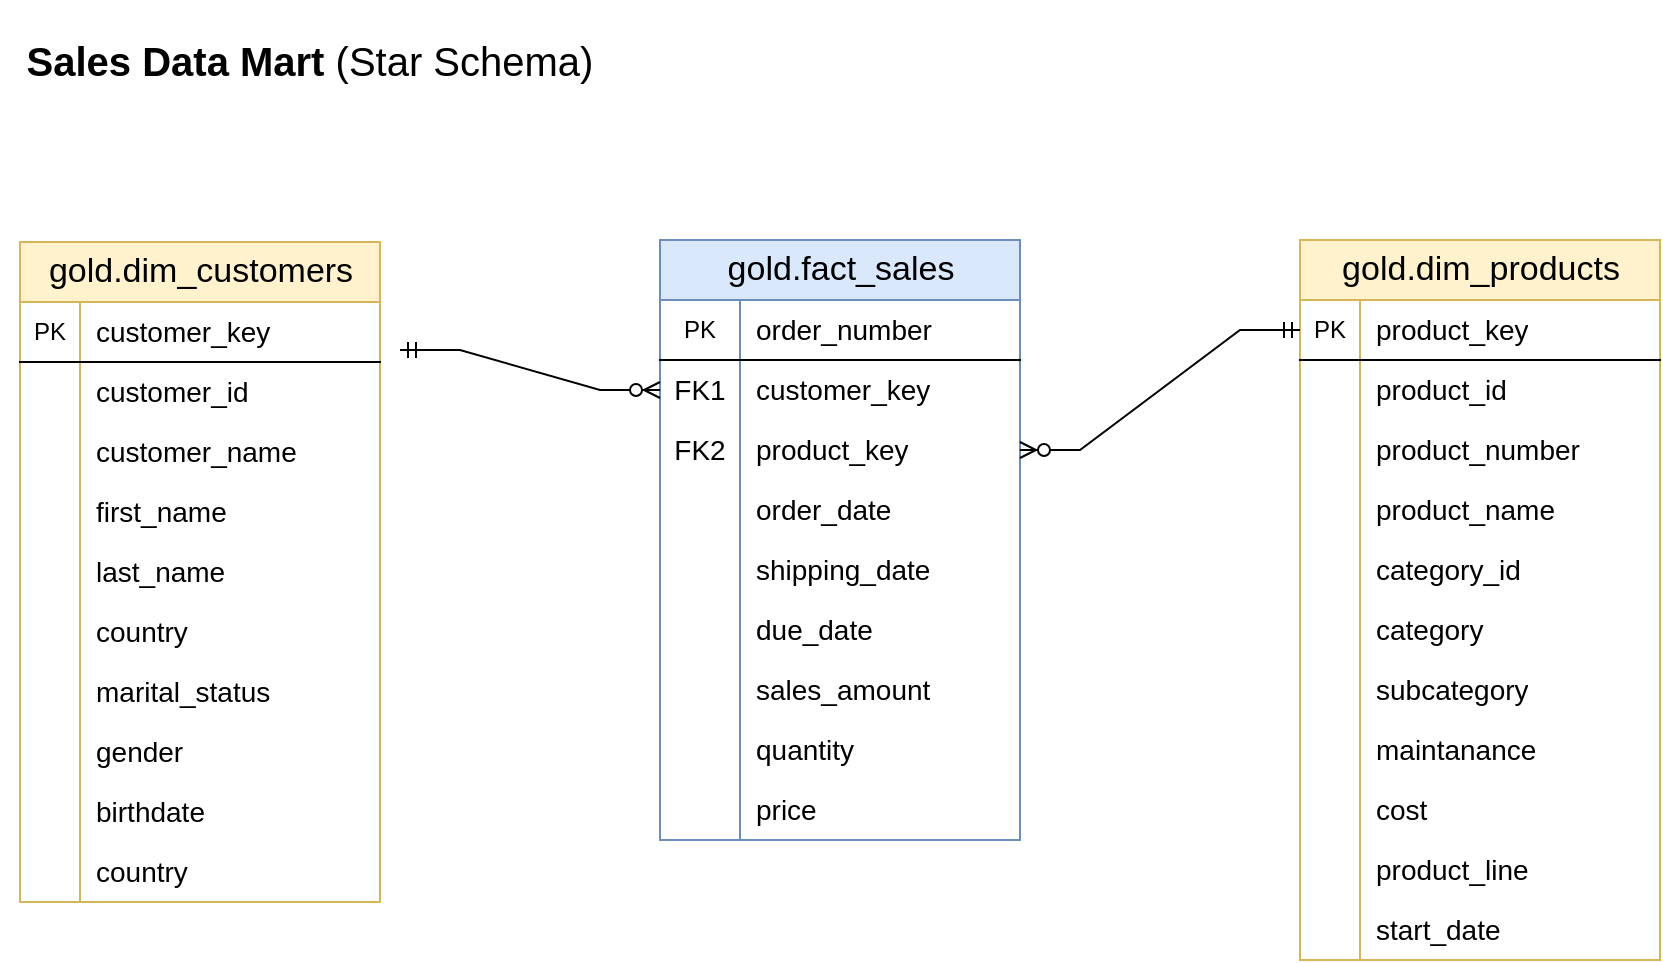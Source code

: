 <mxfile version="26.2.15">
  <diagram name="Page-1" id="3QvGv22eOXYawUnPkPei">
    <mxGraphModel dx="1042" dy="660" grid="1" gridSize="10" guides="1" tooltips="1" connect="1" arrows="1" fold="1" page="1" pageScale="1" pageWidth="1100" pageHeight="850" math="0" shadow="0">
      <root>
        <mxCell id="0" />
        <mxCell id="1" parent="0" />
        <mxCell id="lD8kU8AOS9wx_9Mqj-gO-1" value="gold.dim_customers" style="shape=table;startSize=30;container=1;collapsible=1;childLayout=tableLayout;fixedRows=1;rowLines=0;fontStyle=0;align=center;resizeLast=1;html=1;fontSize=17;fillColor=#fff2cc;strokeColor=#d6b656;" vertex="1" parent="1">
          <mxGeometry x="80" y="161" width="180" height="330" as="geometry">
            <mxRectangle x="440" y="270" width="70" height="30" as="alternateBounds" />
          </mxGeometry>
        </mxCell>
        <mxCell id="lD8kU8AOS9wx_9Mqj-gO-2" value="" style="shape=tableRow;horizontal=0;startSize=0;swimlaneHead=0;swimlaneBody=0;fillColor=none;collapsible=0;dropTarget=0;points=[[0,0.5],[1,0.5]];portConstraint=eastwest;top=0;left=0;right=0;bottom=1;fontStyle=0" vertex="1" parent="lD8kU8AOS9wx_9Mqj-gO-1">
          <mxGeometry y="30" width="180" height="30" as="geometry" />
        </mxCell>
        <mxCell id="lD8kU8AOS9wx_9Mqj-gO-3" value="PK" style="shape=partialRectangle;connectable=0;fillColor=none;top=0;left=0;bottom=0;right=0;fontStyle=0;overflow=hidden;whiteSpace=wrap;html=1;" vertex="1" parent="lD8kU8AOS9wx_9Mqj-gO-2">
          <mxGeometry width="30" height="30" as="geometry">
            <mxRectangle width="30" height="30" as="alternateBounds" />
          </mxGeometry>
        </mxCell>
        <mxCell id="lD8kU8AOS9wx_9Mqj-gO-4" value="&lt;font style=&quot;font-size: 14px;&quot;&gt;customer_key&lt;/font&gt;" style="shape=partialRectangle;connectable=0;fillColor=none;top=0;left=0;bottom=0;right=0;align=left;spacingLeft=6;fontStyle=0;overflow=hidden;whiteSpace=wrap;html=1;" vertex="1" parent="lD8kU8AOS9wx_9Mqj-gO-2">
          <mxGeometry x="30" width="150" height="30" as="geometry">
            <mxRectangle width="150" height="30" as="alternateBounds" />
          </mxGeometry>
        </mxCell>
        <mxCell id="lD8kU8AOS9wx_9Mqj-gO-5" value="" style="shape=tableRow;horizontal=0;startSize=0;swimlaneHead=0;swimlaneBody=0;fillColor=none;collapsible=0;dropTarget=0;points=[[0,0.5],[1,0.5]];portConstraint=eastwest;top=0;left=0;right=0;bottom=0;fontSize=14;fontStyle=0" vertex="1" parent="lD8kU8AOS9wx_9Mqj-gO-1">
          <mxGeometry y="60" width="180" height="30" as="geometry" />
        </mxCell>
        <mxCell id="lD8kU8AOS9wx_9Mqj-gO-6" value="" style="shape=partialRectangle;connectable=0;fillColor=none;top=0;left=0;bottom=0;right=0;editable=1;overflow=hidden;whiteSpace=wrap;html=1;fontSize=14;fontStyle=0" vertex="1" parent="lD8kU8AOS9wx_9Mqj-gO-5">
          <mxGeometry width="30" height="30" as="geometry">
            <mxRectangle width="30" height="30" as="alternateBounds" />
          </mxGeometry>
        </mxCell>
        <mxCell id="lD8kU8AOS9wx_9Mqj-gO-7" value="customer_id" style="shape=partialRectangle;connectable=0;fillColor=none;top=0;left=0;bottom=0;right=0;align=left;spacingLeft=6;overflow=hidden;whiteSpace=wrap;html=1;fontSize=14;fontStyle=0" vertex="1" parent="lD8kU8AOS9wx_9Mqj-gO-5">
          <mxGeometry x="30" width="150" height="30" as="geometry">
            <mxRectangle width="150" height="30" as="alternateBounds" />
          </mxGeometry>
        </mxCell>
        <mxCell id="lD8kU8AOS9wx_9Mqj-gO-8" value="" style="shape=tableRow;horizontal=0;startSize=0;swimlaneHead=0;swimlaneBody=0;fillColor=none;collapsible=0;dropTarget=0;points=[[0,0.5],[1,0.5]];portConstraint=eastwest;top=0;left=0;right=0;bottom=0;fontSize=14;fontStyle=0" vertex="1" parent="lD8kU8AOS9wx_9Mqj-gO-1">
          <mxGeometry y="90" width="180" height="30" as="geometry" />
        </mxCell>
        <mxCell id="lD8kU8AOS9wx_9Mqj-gO-9" value="" style="shape=partialRectangle;connectable=0;fillColor=none;top=0;left=0;bottom=0;right=0;editable=1;overflow=hidden;whiteSpace=wrap;html=1;fontSize=14;fontStyle=0" vertex="1" parent="lD8kU8AOS9wx_9Mqj-gO-8">
          <mxGeometry width="30" height="30" as="geometry">
            <mxRectangle width="30" height="30" as="alternateBounds" />
          </mxGeometry>
        </mxCell>
        <mxCell id="lD8kU8AOS9wx_9Mqj-gO-10" value="customer_name" style="shape=partialRectangle;connectable=0;fillColor=none;top=0;left=0;bottom=0;right=0;align=left;spacingLeft=6;overflow=hidden;whiteSpace=wrap;html=1;fontSize=14;fontStyle=0" vertex="1" parent="lD8kU8AOS9wx_9Mqj-gO-8">
          <mxGeometry x="30" width="150" height="30" as="geometry">
            <mxRectangle width="150" height="30" as="alternateBounds" />
          </mxGeometry>
        </mxCell>
        <mxCell id="lD8kU8AOS9wx_9Mqj-gO-11" value="" style="shape=tableRow;horizontal=0;startSize=0;swimlaneHead=0;swimlaneBody=0;fillColor=none;collapsible=0;dropTarget=0;points=[[0,0.5],[1,0.5]];portConstraint=eastwest;top=0;left=0;right=0;bottom=0;fontSize=14;fontStyle=0" vertex="1" parent="lD8kU8AOS9wx_9Mqj-gO-1">
          <mxGeometry y="120" width="180" height="30" as="geometry" />
        </mxCell>
        <mxCell id="lD8kU8AOS9wx_9Mqj-gO-12" value="" style="shape=partialRectangle;connectable=0;fillColor=none;top=0;left=0;bottom=0;right=0;editable=1;overflow=hidden;whiteSpace=wrap;html=1;fontSize=14;fontStyle=0" vertex="1" parent="lD8kU8AOS9wx_9Mqj-gO-11">
          <mxGeometry width="30" height="30" as="geometry">
            <mxRectangle width="30" height="30" as="alternateBounds" />
          </mxGeometry>
        </mxCell>
        <mxCell id="lD8kU8AOS9wx_9Mqj-gO-13" value="first_name" style="shape=partialRectangle;connectable=0;fillColor=none;top=0;left=0;bottom=0;right=0;align=left;spacingLeft=6;overflow=hidden;whiteSpace=wrap;html=1;fontSize=14;fontStyle=0" vertex="1" parent="lD8kU8AOS9wx_9Mqj-gO-11">
          <mxGeometry x="30" width="150" height="30" as="geometry">
            <mxRectangle width="150" height="30" as="alternateBounds" />
          </mxGeometry>
        </mxCell>
        <mxCell id="lD8kU8AOS9wx_9Mqj-gO-14" value="" style="shape=tableRow;horizontal=0;startSize=0;swimlaneHead=0;swimlaneBody=0;fillColor=none;collapsible=0;dropTarget=0;points=[[0,0.5],[1,0.5]];portConstraint=eastwest;top=0;left=0;right=0;bottom=0;fontSize=14;fontStyle=0" vertex="1" parent="lD8kU8AOS9wx_9Mqj-gO-1">
          <mxGeometry y="150" width="180" height="30" as="geometry" />
        </mxCell>
        <mxCell id="lD8kU8AOS9wx_9Mqj-gO-15" value="" style="shape=partialRectangle;connectable=0;fillColor=none;top=0;left=0;bottom=0;right=0;editable=1;overflow=hidden;whiteSpace=wrap;html=1;fontSize=14;fontStyle=0" vertex="1" parent="lD8kU8AOS9wx_9Mqj-gO-14">
          <mxGeometry width="30" height="30" as="geometry">
            <mxRectangle width="30" height="30" as="alternateBounds" />
          </mxGeometry>
        </mxCell>
        <mxCell id="lD8kU8AOS9wx_9Mqj-gO-16" value="last_name" style="shape=partialRectangle;connectable=0;fillColor=none;top=0;left=0;bottom=0;right=0;align=left;spacingLeft=6;overflow=hidden;whiteSpace=wrap;html=1;fontSize=14;fontStyle=0" vertex="1" parent="lD8kU8AOS9wx_9Mqj-gO-14">
          <mxGeometry x="30" width="150" height="30" as="geometry">
            <mxRectangle width="150" height="30" as="alternateBounds" />
          </mxGeometry>
        </mxCell>
        <mxCell id="lD8kU8AOS9wx_9Mqj-gO-17" value="" style="shape=tableRow;horizontal=0;startSize=0;swimlaneHead=0;swimlaneBody=0;fillColor=none;collapsible=0;dropTarget=0;points=[[0,0.5],[1,0.5]];portConstraint=eastwest;top=0;left=0;right=0;bottom=0;fontSize=14;fontStyle=0" vertex="1" parent="lD8kU8AOS9wx_9Mqj-gO-1">
          <mxGeometry y="180" width="180" height="30" as="geometry" />
        </mxCell>
        <mxCell id="lD8kU8AOS9wx_9Mqj-gO-18" value="" style="shape=partialRectangle;connectable=0;fillColor=none;top=0;left=0;bottom=0;right=0;editable=1;overflow=hidden;whiteSpace=wrap;html=1;fontSize=14;fontStyle=0" vertex="1" parent="lD8kU8AOS9wx_9Mqj-gO-17">
          <mxGeometry width="30" height="30" as="geometry">
            <mxRectangle width="30" height="30" as="alternateBounds" />
          </mxGeometry>
        </mxCell>
        <mxCell id="lD8kU8AOS9wx_9Mqj-gO-19" value="country" style="shape=partialRectangle;connectable=0;fillColor=none;top=0;left=0;bottom=0;right=0;align=left;spacingLeft=6;overflow=hidden;whiteSpace=wrap;html=1;fontSize=14;fontStyle=0" vertex="1" parent="lD8kU8AOS9wx_9Mqj-gO-17">
          <mxGeometry x="30" width="150" height="30" as="geometry">
            <mxRectangle width="150" height="30" as="alternateBounds" />
          </mxGeometry>
        </mxCell>
        <mxCell id="lD8kU8AOS9wx_9Mqj-gO-20" value="" style="shape=tableRow;horizontal=0;startSize=0;swimlaneHead=0;swimlaneBody=0;fillColor=none;collapsible=0;dropTarget=0;points=[[0,0.5],[1,0.5]];portConstraint=eastwest;top=0;left=0;right=0;bottom=0;fontSize=14;fontStyle=0" vertex="1" parent="lD8kU8AOS9wx_9Mqj-gO-1">
          <mxGeometry y="210" width="180" height="30" as="geometry" />
        </mxCell>
        <mxCell id="lD8kU8AOS9wx_9Mqj-gO-21" value="" style="shape=partialRectangle;connectable=0;fillColor=none;top=0;left=0;bottom=0;right=0;editable=1;overflow=hidden;whiteSpace=wrap;html=1;fontSize=14;fontStyle=0" vertex="1" parent="lD8kU8AOS9wx_9Mqj-gO-20">
          <mxGeometry width="30" height="30" as="geometry">
            <mxRectangle width="30" height="30" as="alternateBounds" />
          </mxGeometry>
        </mxCell>
        <mxCell id="lD8kU8AOS9wx_9Mqj-gO-22" value="marital_status" style="shape=partialRectangle;connectable=0;fillColor=none;top=0;left=0;bottom=0;right=0;align=left;spacingLeft=6;overflow=hidden;whiteSpace=wrap;html=1;fontSize=14;fontStyle=0" vertex="1" parent="lD8kU8AOS9wx_9Mqj-gO-20">
          <mxGeometry x="30" width="150" height="30" as="geometry">
            <mxRectangle width="150" height="30" as="alternateBounds" />
          </mxGeometry>
        </mxCell>
        <mxCell id="lD8kU8AOS9wx_9Mqj-gO-23" value="" style="shape=tableRow;horizontal=0;startSize=0;swimlaneHead=0;swimlaneBody=0;fillColor=none;collapsible=0;dropTarget=0;points=[[0,0.5],[1,0.5]];portConstraint=eastwest;top=0;left=0;right=0;bottom=0;fontSize=14;fontStyle=0" vertex="1" parent="lD8kU8AOS9wx_9Mqj-gO-1">
          <mxGeometry y="240" width="180" height="30" as="geometry" />
        </mxCell>
        <mxCell id="lD8kU8AOS9wx_9Mqj-gO-24" value="" style="shape=partialRectangle;connectable=0;fillColor=none;top=0;left=0;bottom=0;right=0;editable=1;overflow=hidden;whiteSpace=wrap;html=1;fontSize=14;fontStyle=0" vertex="1" parent="lD8kU8AOS9wx_9Mqj-gO-23">
          <mxGeometry width="30" height="30" as="geometry">
            <mxRectangle width="30" height="30" as="alternateBounds" />
          </mxGeometry>
        </mxCell>
        <mxCell id="lD8kU8AOS9wx_9Mqj-gO-25" value="gender" style="shape=partialRectangle;connectable=0;fillColor=none;top=0;left=0;bottom=0;right=0;align=left;spacingLeft=6;overflow=hidden;whiteSpace=wrap;html=1;fontSize=14;fontStyle=0" vertex="1" parent="lD8kU8AOS9wx_9Mqj-gO-23">
          <mxGeometry x="30" width="150" height="30" as="geometry">
            <mxRectangle width="150" height="30" as="alternateBounds" />
          </mxGeometry>
        </mxCell>
        <mxCell id="lD8kU8AOS9wx_9Mqj-gO-26" value="" style="shape=tableRow;horizontal=0;startSize=0;swimlaneHead=0;swimlaneBody=0;fillColor=none;collapsible=0;dropTarget=0;points=[[0,0.5],[1,0.5]];portConstraint=eastwest;top=0;left=0;right=0;bottom=0;fontSize=14;fontStyle=0" vertex="1" parent="lD8kU8AOS9wx_9Mqj-gO-1">
          <mxGeometry y="270" width="180" height="30" as="geometry" />
        </mxCell>
        <mxCell id="lD8kU8AOS9wx_9Mqj-gO-27" value="" style="shape=partialRectangle;connectable=0;fillColor=none;top=0;left=0;bottom=0;right=0;editable=1;overflow=hidden;whiteSpace=wrap;html=1;fontSize=14;fontStyle=0" vertex="1" parent="lD8kU8AOS9wx_9Mqj-gO-26">
          <mxGeometry width="30" height="30" as="geometry">
            <mxRectangle width="30" height="30" as="alternateBounds" />
          </mxGeometry>
        </mxCell>
        <mxCell id="lD8kU8AOS9wx_9Mqj-gO-28" value="birthdate" style="shape=partialRectangle;connectable=0;fillColor=none;top=0;left=0;bottom=0;right=0;align=left;spacingLeft=6;overflow=hidden;whiteSpace=wrap;html=1;fontSize=14;fontStyle=0" vertex="1" parent="lD8kU8AOS9wx_9Mqj-gO-26">
          <mxGeometry x="30" width="150" height="30" as="geometry">
            <mxRectangle width="150" height="30" as="alternateBounds" />
          </mxGeometry>
        </mxCell>
        <mxCell id="lD8kU8AOS9wx_9Mqj-gO-29" value="" style="shape=tableRow;horizontal=0;startSize=0;swimlaneHead=0;swimlaneBody=0;fillColor=none;collapsible=0;dropTarget=0;points=[[0,0.5],[1,0.5]];portConstraint=eastwest;top=0;left=0;right=0;bottom=0;fontSize=14;fontStyle=0" vertex="1" parent="lD8kU8AOS9wx_9Mqj-gO-1">
          <mxGeometry y="300" width="180" height="30" as="geometry" />
        </mxCell>
        <mxCell id="lD8kU8AOS9wx_9Mqj-gO-30" value="" style="shape=partialRectangle;connectable=0;fillColor=none;top=0;left=0;bottom=0;right=0;editable=1;overflow=hidden;whiteSpace=wrap;html=1;fontSize=14;fontStyle=0" vertex="1" parent="lD8kU8AOS9wx_9Mqj-gO-29">
          <mxGeometry width="30" height="30" as="geometry">
            <mxRectangle width="30" height="30" as="alternateBounds" />
          </mxGeometry>
        </mxCell>
        <mxCell id="lD8kU8AOS9wx_9Mqj-gO-31" value="country" style="shape=partialRectangle;connectable=0;fillColor=none;top=0;left=0;bottom=0;right=0;align=left;spacingLeft=6;overflow=hidden;whiteSpace=wrap;html=1;fontSize=14;fontStyle=0" vertex="1" parent="lD8kU8AOS9wx_9Mqj-gO-29">
          <mxGeometry x="30" width="150" height="30" as="geometry">
            <mxRectangle width="150" height="30" as="alternateBounds" />
          </mxGeometry>
        </mxCell>
        <mxCell id="lD8kU8AOS9wx_9Mqj-gO-63" value="gold.fact_sales" style="shape=table;startSize=30;container=1;collapsible=1;childLayout=tableLayout;fixedRows=1;rowLines=0;fontStyle=0;align=center;resizeLast=1;html=1;fontSize=17;fillColor=#dae8fc;strokeColor=#6c8ebf;" vertex="1" parent="1">
          <mxGeometry x="400" y="160" width="180" height="300" as="geometry">
            <mxRectangle x="440" y="270" width="70" height="30" as="alternateBounds" />
          </mxGeometry>
        </mxCell>
        <mxCell id="lD8kU8AOS9wx_9Mqj-gO-64" value="" style="shape=tableRow;horizontal=0;startSize=0;swimlaneHead=0;swimlaneBody=0;fillColor=none;collapsible=0;dropTarget=0;points=[[0,0.5],[1,0.5]];portConstraint=eastwest;top=0;left=0;right=0;bottom=1;fontStyle=0" vertex="1" parent="lD8kU8AOS9wx_9Mqj-gO-63">
          <mxGeometry y="30" width="180" height="30" as="geometry" />
        </mxCell>
        <mxCell id="lD8kU8AOS9wx_9Mqj-gO-65" value="PK" style="shape=partialRectangle;connectable=0;fillColor=none;top=0;left=0;bottom=0;right=0;fontStyle=0;overflow=hidden;whiteSpace=wrap;html=1;" vertex="1" parent="lD8kU8AOS9wx_9Mqj-gO-64">
          <mxGeometry width="40" height="30" as="geometry">
            <mxRectangle width="40" height="30" as="alternateBounds" />
          </mxGeometry>
        </mxCell>
        <mxCell id="lD8kU8AOS9wx_9Mqj-gO-66" value="&lt;span style=&quot;font-size: 14px;&quot;&gt;order_number&lt;/span&gt;" style="shape=partialRectangle;connectable=0;fillColor=none;top=0;left=0;bottom=0;right=0;align=left;spacingLeft=6;fontStyle=0;overflow=hidden;whiteSpace=wrap;html=1;" vertex="1" parent="lD8kU8AOS9wx_9Mqj-gO-64">
          <mxGeometry x="40" width="140" height="30" as="geometry">
            <mxRectangle width="140" height="30" as="alternateBounds" />
          </mxGeometry>
        </mxCell>
        <mxCell id="lD8kU8AOS9wx_9Mqj-gO-67" value="" style="shape=tableRow;horizontal=0;startSize=0;swimlaneHead=0;swimlaneBody=0;fillColor=none;collapsible=0;dropTarget=0;points=[[0,0.5],[1,0.5]];portConstraint=eastwest;top=0;left=0;right=0;bottom=0;fontSize=14;fontStyle=0" vertex="1" parent="lD8kU8AOS9wx_9Mqj-gO-63">
          <mxGeometry y="60" width="180" height="30" as="geometry" />
        </mxCell>
        <mxCell id="lD8kU8AOS9wx_9Mqj-gO-68" value="FK1" style="shape=partialRectangle;connectable=0;fillColor=none;top=0;left=0;bottom=0;right=0;editable=1;overflow=hidden;whiteSpace=wrap;html=1;fontSize=14;fontStyle=0" vertex="1" parent="lD8kU8AOS9wx_9Mqj-gO-67">
          <mxGeometry width="40" height="30" as="geometry">
            <mxRectangle width="40" height="30" as="alternateBounds" />
          </mxGeometry>
        </mxCell>
        <mxCell id="lD8kU8AOS9wx_9Mqj-gO-69" value="customer_key" style="shape=partialRectangle;connectable=0;fillColor=none;top=0;left=0;bottom=0;right=0;align=left;spacingLeft=6;overflow=hidden;whiteSpace=wrap;html=1;fontSize=14;fontStyle=0" vertex="1" parent="lD8kU8AOS9wx_9Mqj-gO-67">
          <mxGeometry x="40" width="140" height="30" as="geometry">
            <mxRectangle width="140" height="30" as="alternateBounds" />
          </mxGeometry>
        </mxCell>
        <mxCell id="lD8kU8AOS9wx_9Mqj-gO-70" value="" style="shape=tableRow;horizontal=0;startSize=0;swimlaneHead=0;swimlaneBody=0;fillColor=none;collapsible=0;dropTarget=0;points=[[0,0.5],[1,0.5]];portConstraint=eastwest;top=0;left=0;right=0;bottom=0;fontSize=14;fontStyle=0" vertex="1" parent="lD8kU8AOS9wx_9Mqj-gO-63">
          <mxGeometry y="90" width="180" height="30" as="geometry" />
        </mxCell>
        <mxCell id="lD8kU8AOS9wx_9Mqj-gO-71" value="FK2" style="shape=partialRectangle;connectable=0;fillColor=none;top=0;left=0;bottom=0;right=0;editable=1;overflow=hidden;whiteSpace=wrap;html=1;fontSize=14;fontStyle=0" vertex="1" parent="lD8kU8AOS9wx_9Mqj-gO-70">
          <mxGeometry width="40" height="30" as="geometry">
            <mxRectangle width="40" height="30" as="alternateBounds" />
          </mxGeometry>
        </mxCell>
        <mxCell id="lD8kU8AOS9wx_9Mqj-gO-72" value="product_key" style="shape=partialRectangle;connectable=0;fillColor=none;top=0;left=0;bottom=0;right=0;align=left;spacingLeft=6;overflow=hidden;whiteSpace=wrap;html=1;fontSize=14;fontStyle=0" vertex="1" parent="lD8kU8AOS9wx_9Mqj-gO-70">
          <mxGeometry x="40" width="140" height="30" as="geometry">
            <mxRectangle width="140" height="30" as="alternateBounds" />
          </mxGeometry>
        </mxCell>
        <mxCell id="lD8kU8AOS9wx_9Mqj-gO-73" value="" style="shape=tableRow;horizontal=0;startSize=0;swimlaneHead=0;swimlaneBody=0;fillColor=none;collapsible=0;dropTarget=0;points=[[0,0.5],[1,0.5]];portConstraint=eastwest;top=0;left=0;right=0;bottom=0;fontSize=14;fontStyle=0" vertex="1" parent="lD8kU8AOS9wx_9Mqj-gO-63">
          <mxGeometry y="120" width="180" height="30" as="geometry" />
        </mxCell>
        <mxCell id="lD8kU8AOS9wx_9Mqj-gO-74" value="" style="shape=partialRectangle;connectable=0;fillColor=none;top=0;left=0;bottom=0;right=0;editable=1;overflow=hidden;whiteSpace=wrap;html=1;fontSize=14;fontStyle=0" vertex="1" parent="lD8kU8AOS9wx_9Mqj-gO-73">
          <mxGeometry width="40" height="30" as="geometry">
            <mxRectangle width="40" height="30" as="alternateBounds" />
          </mxGeometry>
        </mxCell>
        <mxCell id="lD8kU8AOS9wx_9Mqj-gO-75" value="order_date" style="shape=partialRectangle;connectable=0;fillColor=none;top=0;left=0;bottom=0;right=0;align=left;spacingLeft=6;overflow=hidden;whiteSpace=wrap;html=1;fontSize=14;fontStyle=0" vertex="1" parent="lD8kU8AOS9wx_9Mqj-gO-73">
          <mxGeometry x="40" width="140" height="30" as="geometry">
            <mxRectangle width="140" height="30" as="alternateBounds" />
          </mxGeometry>
        </mxCell>
        <mxCell id="lD8kU8AOS9wx_9Mqj-gO-76" value="" style="shape=tableRow;horizontal=0;startSize=0;swimlaneHead=0;swimlaneBody=0;fillColor=none;collapsible=0;dropTarget=0;points=[[0,0.5],[1,0.5]];portConstraint=eastwest;top=0;left=0;right=0;bottom=0;fontSize=14;fontStyle=0" vertex="1" parent="lD8kU8AOS9wx_9Mqj-gO-63">
          <mxGeometry y="150" width="180" height="30" as="geometry" />
        </mxCell>
        <mxCell id="lD8kU8AOS9wx_9Mqj-gO-77" value="" style="shape=partialRectangle;connectable=0;fillColor=none;top=0;left=0;bottom=0;right=0;editable=1;overflow=hidden;whiteSpace=wrap;html=1;fontSize=14;fontStyle=0" vertex="1" parent="lD8kU8AOS9wx_9Mqj-gO-76">
          <mxGeometry width="40" height="30" as="geometry">
            <mxRectangle width="40" height="30" as="alternateBounds" />
          </mxGeometry>
        </mxCell>
        <mxCell id="lD8kU8AOS9wx_9Mqj-gO-78" value="shipping_date" style="shape=partialRectangle;connectable=0;fillColor=none;top=0;left=0;bottom=0;right=0;align=left;spacingLeft=6;overflow=hidden;whiteSpace=wrap;html=1;fontSize=14;fontStyle=0" vertex="1" parent="lD8kU8AOS9wx_9Mqj-gO-76">
          <mxGeometry x="40" width="140" height="30" as="geometry">
            <mxRectangle width="140" height="30" as="alternateBounds" />
          </mxGeometry>
        </mxCell>
        <mxCell id="lD8kU8AOS9wx_9Mqj-gO-79" value="" style="shape=tableRow;horizontal=0;startSize=0;swimlaneHead=0;swimlaneBody=0;fillColor=none;collapsible=0;dropTarget=0;points=[[0,0.5],[1,0.5]];portConstraint=eastwest;top=0;left=0;right=0;bottom=0;fontSize=14;fontStyle=0" vertex="1" parent="lD8kU8AOS9wx_9Mqj-gO-63">
          <mxGeometry y="180" width="180" height="30" as="geometry" />
        </mxCell>
        <mxCell id="lD8kU8AOS9wx_9Mqj-gO-80" value="" style="shape=partialRectangle;connectable=0;fillColor=none;top=0;left=0;bottom=0;right=0;editable=1;overflow=hidden;whiteSpace=wrap;html=1;fontSize=14;fontStyle=0" vertex="1" parent="lD8kU8AOS9wx_9Mqj-gO-79">
          <mxGeometry width="40" height="30" as="geometry">
            <mxRectangle width="40" height="30" as="alternateBounds" />
          </mxGeometry>
        </mxCell>
        <mxCell id="lD8kU8AOS9wx_9Mqj-gO-81" value="due_date" style="shape=partialRectangle;connectable=0;fillColor=none;top=0;left=0;bottom=0;right=0;align=left;spacingLeft=6;overflow=hidden;whiteSpace=wrap;html=1;fontSize=14;fontStyle=0" vertex="1" parent="lD8kU8AOS9wx_9Mqj-gO-79">
          <mxGeometry x="40" width="140" height="30" as="geometry">
            <mxRectangle width="140" height="30" as="alternateBounds" />
          </mxGeometry>
        </mxCell>
        <mxCell id="lD8kU8AOS9wx_9Mqj-gO-82" value="" style="shape=tableRow;horizontal=0;startSize=0;swimlaneHead=0;swimlaneBody=0;fillColor=none;collapsible=0;dropTarget=0;points=[[0,0.5],[1,0.5]];portConstraint=eastwest;top=0;left=0;right=0;bottom=0;fontSize=14;fontStyle=0" vertex="1" parent="lD8kU8AOS9wx_9Mqj-gO-63">
          <mxGeometry y="210" width="180" height="30" as="geometry" />
        </mxCell>
        <mxCell id="lD8kU8AOS9wx_9Mqj-gO-83" value="" style="shape=partialRectangle;connectable=0;fillColor=none;top=0;left=0;bottom=0;right=0;editable=1;overflow=hidden;whiteSpace=wrap;html=1;fontSize=14;fontStyle=0" vertex="1" parent="lD8kU8AOS9wx_9Mqj-gO-82">
          <mxGeometry width="40" height="30" as="geometry">
            <mxRectangle width="40" height="30" as="alternateBounds" />
          </mxGeometry>
        </mxCell>
        <mxCell id="lD8kU8AOS9wx_9Mqj-gO-84" value="sales_amount" style="shape=partialRectangle;connectable=0;fillColor=none;top=0;left=0;bottom=0;right=0;align=left;spacingLeft=6;overflow=hidden;whiteSpace=wrap;html=1;fontSize=14;fontStyle=0" vertex="1" parent="lD8kU8AOS9wx_9Mqj-gO-82">
          <mxGeometry x="40" width="140" height="30" as="geometry">
            <mxRectangle width="140" height="30" as="alternateBounds" />
          </mxGeometry>
        </mxCell>
        <mxCell id="lD8kU8AOS9wx_9Mqj-gO-85" value="" style="shape=tableRow;horizontal=0;startSize=0;swimlaneHead=0;swimlaneBody=0;fillColor=none;collapsible=0;dropTarget=0;points=[[0,0.5],[1,0.5]];portConstraint=eastwest;top=0;left=0;right=0;bottom=0;fontSize=14;fontStyle=0" vertex="1" parent="lD8kU8AOS9wx_9Mqj-gO-63">
          <mxGeometry y="240" width="180" height="30" as="geometry" />
        </mxCell>
        <mxCell id="lD8kU8AOS9wx_9Mqj-gO-86" value="" style="shape=partialRectangle;connectable=0;fillColor=none;top=0;left=0;bottom=0;right=0;editable=1;overflow=hidden;whiteSpace=wrap;html=1;fontSize=14;fontStyle=0" vertex="1" parent="lD8kU8AOS9wx_9Mqj-gO-85">
          <mxGeometry width="40" height="30" as="geometry">
            <mxRectangle width="40" height="30" as="alternateBounds" />
          </mxGeometry>
        </mxCell>
        <mxCell id="lD8kU8AOS9wx_9Mqj-gO-87" value="quantity" style="shape=partialRectangle;connectable=0;fillColor=none;top=0;left=0;bottom=0;right=0;align=left;spacingLeft=6;overflow=hidden;whiteSpace=wrap;html=1;fontSize=14;fontStyle=0" vertex="1" parent="lD8kU8AOS9wx_9Mqj-gO-85">
          <mxGeometry x="40" width="140" height="30" as="geometry">
            <mxRectangle width="140" height="30" as="alternateBounds" />
          </mxGeometry>
        </mxCell>
        <mxCell id="lD8kU8AOS9wx_9Mqj-gO-88" value="" style="shape=tableRow;horizontal=0;startSize=0;swimlaneHead=0;swimlaneBody=0;fillColor=none;collapsible=0;dropTarget=0;points=[[0,0.5],[1,0.5]];portConstraint=eastwest;top=0;left=0;right=0;bottom=0;fontSize=14;fontStyle=0" vertex="1" parent="lD8kU8AOS9wx_9Mqj-gO-63">
          <mxGeometry y="270" width="180" height="30" as="geometry" />
        </mxCell>
        <mxCell id="lD8kU8AOS9wx_9Mqj-gO-89" value="" style="shape=partialRectangle;connectable=0;fillColor=none;top=0;left=0;bottom=0;right=0;editable=1;overflow=hidden;whiteSpace=wrap;html=1;fontSize=14;fontStyle=0" vertex="1" parent="lD8kU8AOS9wx_9Mqj-gO-88">
          <mxGeometry width="40" height="30" as="geometry">
            <mxRectangle width="40" height="30" as="alternateBounds" />
          </mxGeometry>
        </mxCell>
        <mxCell id="lD8kU8AOS9wx_9Mqj-gO-90" value="price" style="shape=partialRectangle;connectable=0;fillColor=none;top=0;left=0;bottom=0;right=0;align=left;spacingLeft=6;overflow=hidden;whiteSpace=wrap;html=1;fontSize=14;fontStyle=0" vertex="1" parent="lD8kU8AOS9wx_9Mqj-gO-88">
          <mxGeometry x="40" width="140" height="30" as="geometry">
            <mxRectangle width="140" height="30" as="alternateBounds" />
          </mxGeometry>
        </mxCell>
        <mxCell id="lD8kU8AOS9wx_9Mqj-gO-94" value="gold.dim_products" style="shape=table;startSize=30;container=1;collapsible=1;childLayout=tableLayout;fixedRows=1;rowLines=0;fontStyle=0;align=center;resizeLast=1;html=1;fontSize=17;fillColor=#fff2cc;strokeColor=#d6b656;" vertex="1" parent="1">
          <mxGeometry x="720" y="160" width="180" height="360" as="geometry">
            <mxRectangle x="440" y="270" width="70" height="30" as="alternateBounds" />
          </mxGeometry>
        </mxCell>
        <mxCell id="lD8kU8AOS9wx_9Mqj-gO-95" value="" style="shape=tableRow;horizontal=0;startSize=0;swimlaneHead=0;swimlaneBody=0;fillColor=none;collapsible=0;dropTarget=0;points=[[0,0.5],[1,0.5]];portConstraint=eastwest;top=0;left=0;right=0;bottom=1;fontStyle=0" vertex="1" parent="lD8kU8AOS9wx_9Mqj-gO-94">
          <mxGeometry y="30" width="180" height="30" as="geometry" />
        </mxCell>
        <mxCell id="lD8kU8AOS9wx_9Mqj-gO-96" value="PK" style="shape=partialRectangle;connectable=0;fillColor=none;top=0;left=0;bottom=0;right=0;fontStyle=0;overflow=hidden;whiteSpace=wrap;html=1;" vertex="1" parent="lD8kU8AOS9wx_9Mqj-gO-95">
          <mxGeometry width="30" height="30" as="geometry">
            <mxRectangle width="30" height="30" as="alternateBounds" />
          </mxGeometry>
        </mxCell>
        <mxCell id="lD8kU8AOS9wx_9Mqj-gO-97" value="&lt;span style=&quot;font-size: 14px;&quot;&gt;product_key&lt;/span&gt;" style="shape=partialRectangle;connectable=0;fillColor=none;top=0;left=0;bottom=0;right=0;align=left;spacingLeft=6;fontStyle=0;overflow=hidden;whiteSpace=wrap;html=1;" vertex="1" parent="lD8kU8AOS9wx_9Mqj-gO-95">
          <mxGeometry x="30" width="150" height="30" as="geometry">
            <mxRectangle width="150" height="30" as="alternateBounds" />
          </mxGeometry>
        </mxCell>
        <mxCell id="lD8kU8AOS9wx_9Mqj-gO-98" value="" style="shape=tableRow;horizontal=0;startSize=0;swimlaneHead=0;swimlaneBody=0;fillColor=none;collapsible=0;dropTarget=0;points=[[0,0.5],[1,0.5]];portConstraint=eastwest;top=0;left=0;right=0;bottom=0;fontSize=14;fontStyle=0" vertex="1" parent="lD8kU8AOS9wx_9Mqj-gO-94">
          <mxGeometry y="60" width="180" height="30" as="geometry" />
        </mxCell>
        <mxCell id="lD8kU8AOS9wx_9Mqj-gO-99" value="" style="shape=partialRectangle;connectable=0;fillColor=none;top=0;left=0;bottom=0;right=0;editable=1;overflow=hidden;whiteSpace=wrap;html=1;fontSize=14;fontStyle=0" vertex="1" parent="lD8kU8AOS9wx_9Mqj-gO-98">
          <mxGeometry width="30" height="30" as="geometry">
            <mxRectangle width="30" height="30" as="alternateBounds" />
          </mxGeometry>
        </mxCell>
        <mxCell id="lD8kU8AOS9wx_9Mqj-gO-100" value="product_id" style="shape=partialRectangle;connectable=0;fillColor=none;top=0;left=0;bottom=0;right=0;align=left;spacingLeft=6;overflow=hidden;whiteSpace=wrap;html=1;fontSize=14;fontStyle=0" vertex="1" parent="lD8kU8AOS9wx_9Mqj-gO-98">
          <mxGeometry x="30" width="150" height="30" as="geometry">
            <mxRectangle width="150" height="30" as="alternateBounds" />
          </mxGeometry>
        </mxCell>
        <mxCell id="lD8kU8AOS9wx_9Mqj-gO-101" value="" style="shape=tableRow;horizontal=0;startSize=0;swimlaneHead=0;swimlaneBody=0;fillColor=none;collapsible=0;dropTarget=0;points=[[0,0.5],[1,0.5]];portConstraint=eastwest;top=0;left=0;right=0;bottom=0;fontSize=14;fontStyle=0" vertex="1" parent="lD8kU8AOS9wx_9Mqj-gO-94">
          <mxGeometry y="90" width="180" height="30" as="geometry" />
        </mxCell>
        <mxCell id="lD8kU8AOS9wx_9Mqj-gO-102" value="" style="shape=partialRectangle;connectable=0;fillColor=none;top=0;left=0;bottom=0;right=0;editable=1;overflow=hidden;whiteSpace=wrap;html=1;fontSize=14;fontStyle=0" vertex="1" parent="lD8kU8AOS9wx_9Mqj-gO-101">
          <mxGeometry width="30" height="30" as="geometry">
            <mxRectangle width="30" height="30" as="alternateBounds" />
          </mxGeometry>
        </mxCell>
        <mxCell id="lD8kU8AOS9wx_9Mqj-gO-103" value="product_number" style="shape=partialRectangle;connectable=0;fillColor=none;top=0;left=0;bottom=0;right=0;align=left;spacingLeft=6;overflow=hidden;whiteSpace=wrap;html=1;fontSize=14;fontStyle=0" vertex="1" parent="lD8kU8AOS9wx_9Mqj-gO-101">
          <mxGeometry x="30" width="150" height="30" as="geometry">
            <mxRectangle width="150" height="30" as="alternateBounds" />
          </mxGeometry>
        </mxCell>
        <mxCell id="lD8kU8AOS9wx_9Mqj-gO-104" value="" style="shape=tableRow;horizontal=0;startSize=0;swimlaneHead=0;swimlaneBody=0;fillColor=none;collapsible=0;dropTarget=0;points=[[0,0.5],[1,0.5]];portConstraint=eastwest;top=0;left=0;right=0;bottom=0;fontSize=14;fontStyle=0" vertex="1" parent="lD8kU8AOS9wx_9Mqj-gO-94">
          <mxGeometry y="120" width="180" height="30" as="geometry" />
        </mxCell>
        <mxCell id="lD8kU8AOS9wx_9Mqj-gO-105" value="" style="shape=partialRectangle;connectable=0;fillColor=none;top=0;left=0;bottom=0;right=0;editable=1;overflow=hidden;whiteSpace=wrap;html=1;fontSize=14;fontStyle=0" vertex="1" parent="lD8kU8AOS9wx_9Mqj-gO-104">
          <mxGeometry width="30" height="30" as="geometry">
            <mxRectangle width="30" height="30" as="alternateBounds" />
          </mxGeometry>
        </mxCell>
        <mxCell id="lD8kU8AOS9wx_9Mqj-gO-106" value="product_name" style="shape=partialRectangle;connectable=0;fillColor=none;top=0;left=0;bottom=0;right=0;align=left;spacingLeft=6;overflow=hidden;whiteSpace=wrap;html=1;fontSize=14;fontStyle=0" vertex="1" parent="lD8kU8AOS9wx_9Mqj-gO-104">
          <mxGeometry x="30" width="150" height="30" as="geometry">
            <mxRectangle width="150" height="30" as="alternateBounds" />
          </mxGeometry>
        </mxCell>
        <mxCell id="lD8kU8AOS9wx_9Mqj-gO-107" value="" style="shape=tableRow;horizontal=0;startSize=0;swimlaneHead=0;swimlaneBody=0;fillColor=none;collapsible=0;dropTarget=0;points=[[0,0.5],[1,0.5]];portConstraint=eastwest;top=0;left=0;right=0;bottom=0;fontSize=14;fontStyle=0" vertex="1" parent="lD8kU8AOS9wx_9Mqj-gO-94">
          <mxGeometry y="150" width="180" height="30" as="geometry" />
        </mxCell>
        <mxCell id="lD8kU8AOS9wx_9Mqj-gO-108" value="" style="shape=partialRectangle;connectable=0;fillColor=none;top=0;left=0;bottom=0;right=0;editable=1;overflow=hidden;whiteSpace=wrap;html=1;fontSize=14;fontStyle=0" vertex="1" parent="lD8kU8AOS9wx_9Mqj-gO-107">
          <mxGeometry width="30" height="30" as="geometry">
            <mxRectangle width="30" height="30" as="alternateBounds" />
          </mxGeometry>
        </mxCell>
        <mxCell id="lD8kU8AOS9wx_9Mqj-gO-109" value="category_id" style="shape=partialRectangle;connectable=0;fillColor=none;top=0;left=0;bottom=0;right=0;align=left;spacingLeft=6;overflow=hidden;whiteSpace=wrap;html=1;fontSize=14;fontStyle=0" vertex="1" parent="lD8kU8AOS9wx_9Mqj-gO-107">
          <mxGeometry x="30" width="150" height="30" as="geometry">
            <mxRectangle width="150" height="30" as="alternateBounds" />
          </mxGeometry>
        </mxCell>
        <mxCell id="lD8kU8AOS9wx_9Mqj-gO-110" value="" style="shape=tableRow;horizontal=0;startSize=0;swimlaneHead=0;swimlaneBody=0;fillColor=none;collapsible=0;dropTarget=0;points=[[0,0.5],[1,0.5]];portConstraint=eastwest;top=0;left=0;right=0;bottom=0;fontSize=14;fontStyle=0" vertex="1" parent="lD8kU8AOS9wx_9Mqj-gO-94">
          <mxGeometry y="180" width="180" height="30" as="geometry" />
        </mxCell>
        <mxCell id="lD8kU8AOS9wx_9Mqj-gO-111" value="" style="shape=partialRectangle;connectable=0;fillColor=none;top=0;left=0;bottom=0;right=0;editable=1;overflow=hidden;whiteSpace=wrap;html=1;fontSize=14;fontStyle=0" vertex="1" parent="lD8kU8AOS9wx_9Mqj-gO-110">
          <mxGeometry width="30" height="30" as="geometry">
            <mxRectangle width="30" height="30" as="alternateBounds" />
          </mxGeometry>
        </mxCell>
        <mxCell id="lD8kU8AOS9wx_9Mqj-gO-112" value="category" style="shape=partialRectangle;connectable=0;fillColor=none;top=0;left=0;bottom=0;right=0;align=left;spacingLeft=6;overflow=hidden;whiteSpace=wrap;html=1;fontSize=14;fontStyle=0" vertex="1" parent="lD8kU8AOS9wx_9Mqj-gO-110">
          <mxGeometry x="30" width="150" height="30" as="geometry">
            <mxRectangle width="150" height="30" as="alternateBounds" />
          </mxGeometry>
        </mxCell>
        <mxCell id="lD8kU8AOS9wx_9Mqj-gO-113" value="" style="shape=tableRow;horizontal=0;startSize=0;swimlaneHead=0;swimlaneBody=0;fillColor=none;collapsible=0;dropTarget=0;points=[[0,0.5],[1,0.5]];portConstraint=eastwest;top=0;left=0;right=0;bottom=0;fontSize=14;fontStyle=0" vertex="1" parent="lD8kU8AOS9wx_9Mqj-gO-94">
          <mxGeometry y="210" width="180" height="30" as="geometry" />
        </mxCell>
        <mxCell id="lD8kU8AOS9wx_9Mqj-gO-114" value="" style="shape=partialRectangle;connectable=0;fillColor=none;top=0;left=0;bottom=0;right=0;editable=1;overflow=hidden;whiteSpace=wrap;html=1;fontSize=14;fontStyle=0" vertex="1" parent="lD8kU8AOS9wx_9Mqj-gO-113">
          <mxGeometry width="30" height="30" as="geometry">
            <mxRectangle width="30" height="30" as="alternateBounds" />
          </mxGeometry>
        </mxCell>
        <mxCell id="lD8kU8AOS9wx_9Mqj-gO-115" value="subcategory" style="shape=partialRectangle;connectable=0;fillColor=none;top=0;left=0;bottom=0;right=0;align=left;spacingLeft=6;overflow=hidden;whiteSpace=wrap;html=1;fontSize=14;fontStyle=0" vertex="1" parent="lD8kU8AOS9wx_9Mqj-gO-113">
          <mxGeometry x="30" width="150" height="30" as="geometry">
            <mxRectangle width="150" height="30" as="alternateBounds" />
          </mxGeometry>
        </mxCell>
        <mxCell id="lD8kU8AOS9wx_9Mqj-gO-116" value="" style="shape=tableRow;horizontal=0;startSize=0;swimlaneHead=0;swimlaneBody=0;fillColor=none;collapsible=0;dropTarget=0;points=[[0,0.5],[1,0.5]];portConstraint=eastwest;top=0;left=0;right=0;bottom=0;fontSize=14;fontStyle=0" vertex="1" parent="lD8kU8AOS9wx_9Mqj-gO-94">
          <mxGeometry y="240" width="180" height="30" as="geometry" />
        </mxCell>
        <mxCell id="lD8kU8AOS9wx_9Mqj-gO-117" value="" style="shape=partialRectangle;connectable=0;fillColor=none;top=0;left=0;bottom=0;right=0;editable=1;overflow=hidden;whiteSpace=wrap;html=1;fontSize=14;fontStyle=0" vertex="1" parent="lD8kU8AOS9wx_9Mqj-gO-116">
          <mxGeometry width="30" height="30" as="geometry">
            <mxRectangle width="30" height="30" as="alternateBounds" />
          </mxGeometry>
        </mxCell>
        <mxCell id="lD8kU8AOS9wx_9Mqj-gO-118" value="maintanance" style="shape=partialRectangle;connectable=0;fillColor=none;top=0;left=0;bottom=0;right=0;align=left;spacingLeft=6;overflow=hidden;whiteSpace=wrap;html=1;fontSize=14;fontStyle=0" vertex="1" parent="lD8kU8AOS9wx_9Mqj-gO-116">
          <mxGeometry x="30" width="150" height="30" as="geometry">
            <mxRectangle width="150" height="30" as="alternateBounds" />
          </mxGeometry>
        </mxCell>
        <mxCell id="lD8kU8AOS9wx_9Mqj-gO-119" value="" style="shape=tableRow;horizontal=0;startSize=0;swimlaneHead=0;swimlaneBody=0;fillColor=none;collapsible=0;dropTarget=0;points=[[0,0.5],[1,0.5]];portConstraint=eastwest;top=0;left=0;right=0;bottom=0;fontSize=14;fontStyle=0" vertex="1" parent="lD8kU8AOS9wx_9Mqj-gO-94">
          <mxGeometry y="270" width="180" height="30" as="geometry" />
        </mxCell>
        <mxCell id="lD8kU8AOS9wx_9Mqj-gO-120" value="" style="shape=partialRectangle;connectable=0;fillColor=none;top=0;left=0;bottom=0;right=0;editable=1;overflow=hidden;whiteSpace=wrap;html=1;fontSize=14;fontStyle=0" vertex="1" parent="lD8kU8AOS9wx_9Mqj-gO-119">
          <mxGeometry width="30" height="30" as="geometry">
            <mxRectangle width="30" height="30" as="alternateBounds" />
          </mxGeometry>
        </mxCell>
        <mxCell id="lD8kU8AOS9wx_9Mqj-gO-121" value="cost" style="shape=partialRectangle;connectable=0;fillColor=none;top=0;left=0;bottom=0;right=0;align=left;spacingLeft=6;overflow=hidden;whiteSpace=wrap;html=1;fontSize=14;fontStyle=0" vertex="1" parent="lD8kU8AOS9wx_9Mqj-gO-119">
          <mxGeometry x="30" width="150" height="30" as="geometry">
            <mxRectangle width="150" height="30" as="alternateBounds" />
          </mxGeometry>
        </mxCell>
        <mxCell id="lD8kU8AOS9wx_9Mqj-gO-122" value="" style="shape=tableRow;horizontal=0;startSize=0;swimlaneHead=0;swimlaneBody=0;fillColor=none;collapsible=0;dropTarget=0;points=[[0,0.5],[1,0.5]];portConstraint=eastwest;top=0;left=0;right=0;bottom=0;fontSize=14;fontStyle=0" vertex="1" parent="lD8kU8AOS9wx_9Mqj-gO-94">
          <mxGeometry y="300" width="180" height="30" as="geometry" />
        </mxCell>
        <mxCell id="lD8kU8AOS9wx_9Mqj-gO-123" value="" style="shape=partialRectangle;connectable=0;fillColor=none;top=0;left=0;bottom=0;right=0;editable=1;overflow=hidden;whiteSpace=wrap;html=1;fontSize=14;fontStyle=0" vertex="1" parent="lD8kU8AOS9wx_9Mqj-gO-122">
          <mxGeometry width="30" height="30" as="geometry">
            <mxRectangle width="30" height="30" as="alternateBounds" />
          </mxGeometry>
        </mxCell>
        <mxCell id="lD8kU8AOS9wx_9Mqj-gO-124" value="product_line" style="shape=partialRectangle;connectable=0;fillColor=none;top=0;left=0;bottom=0;right=0;align=left;spacingLeft=6;overflow=hidden;whiteSpace=wrap;html=1;fontSize=14;fontStyle=0" vertex="1" parent="lD8kU8AOS9wx_9Mqj-gO-122">
          <mxGeometry x="30" width="150" height="30" as="geometry">
            <mxRectangle width="150" height="30" as="alternateBounds" />
          </mxGeometry>
        </mxCell>
        <mxCell id="lD8kU8AOS9wx_9Mqj-gO-126" value="" style="shape=tableRow;horizontal=0;startSize=0;swimlaneHead=0;swimlaneBody=0;fillColor=none;collapsible=0;dropTarget=0;points=[[0,0.5],[1,0.5]];portConstraint=eastwest;top=0;left=0;right=0;bottom=0;fontSize=14;fontStyle=0" vertex="1" parent="lD8kU8AOS9wx_9Mqj-gO-94">
          <mxGeometry y="330" width="180" height="30" as="geometry" />
        </mxCell>
        <mxCell id="lD8kU8AOS9wx_9Mqj-gO-127" value="" style="shape=partialRectangle;connectable=0;fillColor=none;top=0;left=0;bottom=0;right=0;editable=1;overflow=hidden;whiteSpace=wrap;html=1;fontSize=14;fontStyle=0" vertex="1" parent="lD8kU8AOS9wx_9Mqj-gO-126">
          <mxGeometry width="30" height="30" as="geometry">
            <mxRectangle width="30" height="30" as="alternateBounds" />
          </mxGeometry>
        </mxCell>
        <mxCell id="lD8kU8AOS9wx_9Mqj-gO-128" value="start_date" style="shape=partialRectangle;connectable=0;fillColor=none;top=0;left=0;bottom=0;right=0;align=left;spacingLeft=6;overflow=hidden;whiteSpace=wrap;html=1;fontSize=14;fontStyle=0" vertex="1" parent="lD8kU8AOS9wx_9Mqj-gO-126">
          <mxGeometry x="30" width="150" height="30" as="geometry">
            <mxRectangle width="150" height="30" as="alternateBounds" />
          </mxGeometry>
        </mxCell>
        <mxCell id="lD8kU8AOS9wx_9Mqj-gO-129" value="" style="edgeStyle=entityRelationEdgeStyle;fontSize=12;html=1;endArrow=ERzeroToMany;startArrow=ERmandOne;rounded=0;exitX=0;exitY=0.5;exitDx=0;exitDy=0;" edge="1" parent="1" source="lD8kU8AOS9wx_9Mqj-gO-95" target="lD8kU8AOS9wx_9Mqj-gO-70">
          <mxGeometry width="100" height="100" relative="1" as="geometry">
            <mxPoint x="920" y="220" as="sourcePoint" />
            <mxPoint x="740" y="340" as="targetPoint" />
            <Array as="points">
              <mxPoint x="545" y="545" />
              <mxPoint x="535" y="485" />
              <mxPoint x="670" y="250" />
              <mxPoint x="620" y="280" />
              <mxPoint x="640" y="270" />
              <mxPoint x="610" y="260" />
            </Array>
          </mxGeometry>
        </mxCell>
        <mxCell id="lD8kU8AOS9wx_9Mqj-gO-130" value="" style="edgeStyle=entityRelationEdgeStyle;fontSize=12;html=1;endArrow=ERzeroToMany;startArrow=ERmandOne;rounded=0;exitX=1;exitY=0.5;exitDx=0;exitDy=0;" edge="1" parent="1" target="lD8kU8AOS9wx_9Mqj-gO-67">
          <mxGeometry width="100" height="100" relative="1" as="geometry">
            <mxPoint x="270" y="215" as="sourcePoint" />
            <mxPoint x="410" y="245" as="targetPoint" />
            <Array as="points">
              <mxPoint x="215" y="450" />
              <mxPoint x="205" y="390" />
            </Array>
          </mxGeometry>
        </mxCell>
        <mxCell id="lD8kU8AOS9wx_9Mqj-gO-132" value="Sales Data Mart &lt;span style=&quot;font-weight: normal;&quot;&gt;(Star Schema)&lt;/span&gt;" style="rounded=0;whiteSpace=wrap;html=1;fontSize=20;fontStyle=1;fillColor=none;strokeColor=none;" vertex="1" parent="1">
          <mxGeometry x="70" y="40" width="310" height="60" as="geometry" />
        </mxCell>
      </root>
    </mxGraphModel>
  </diagram>
</mxfile>
